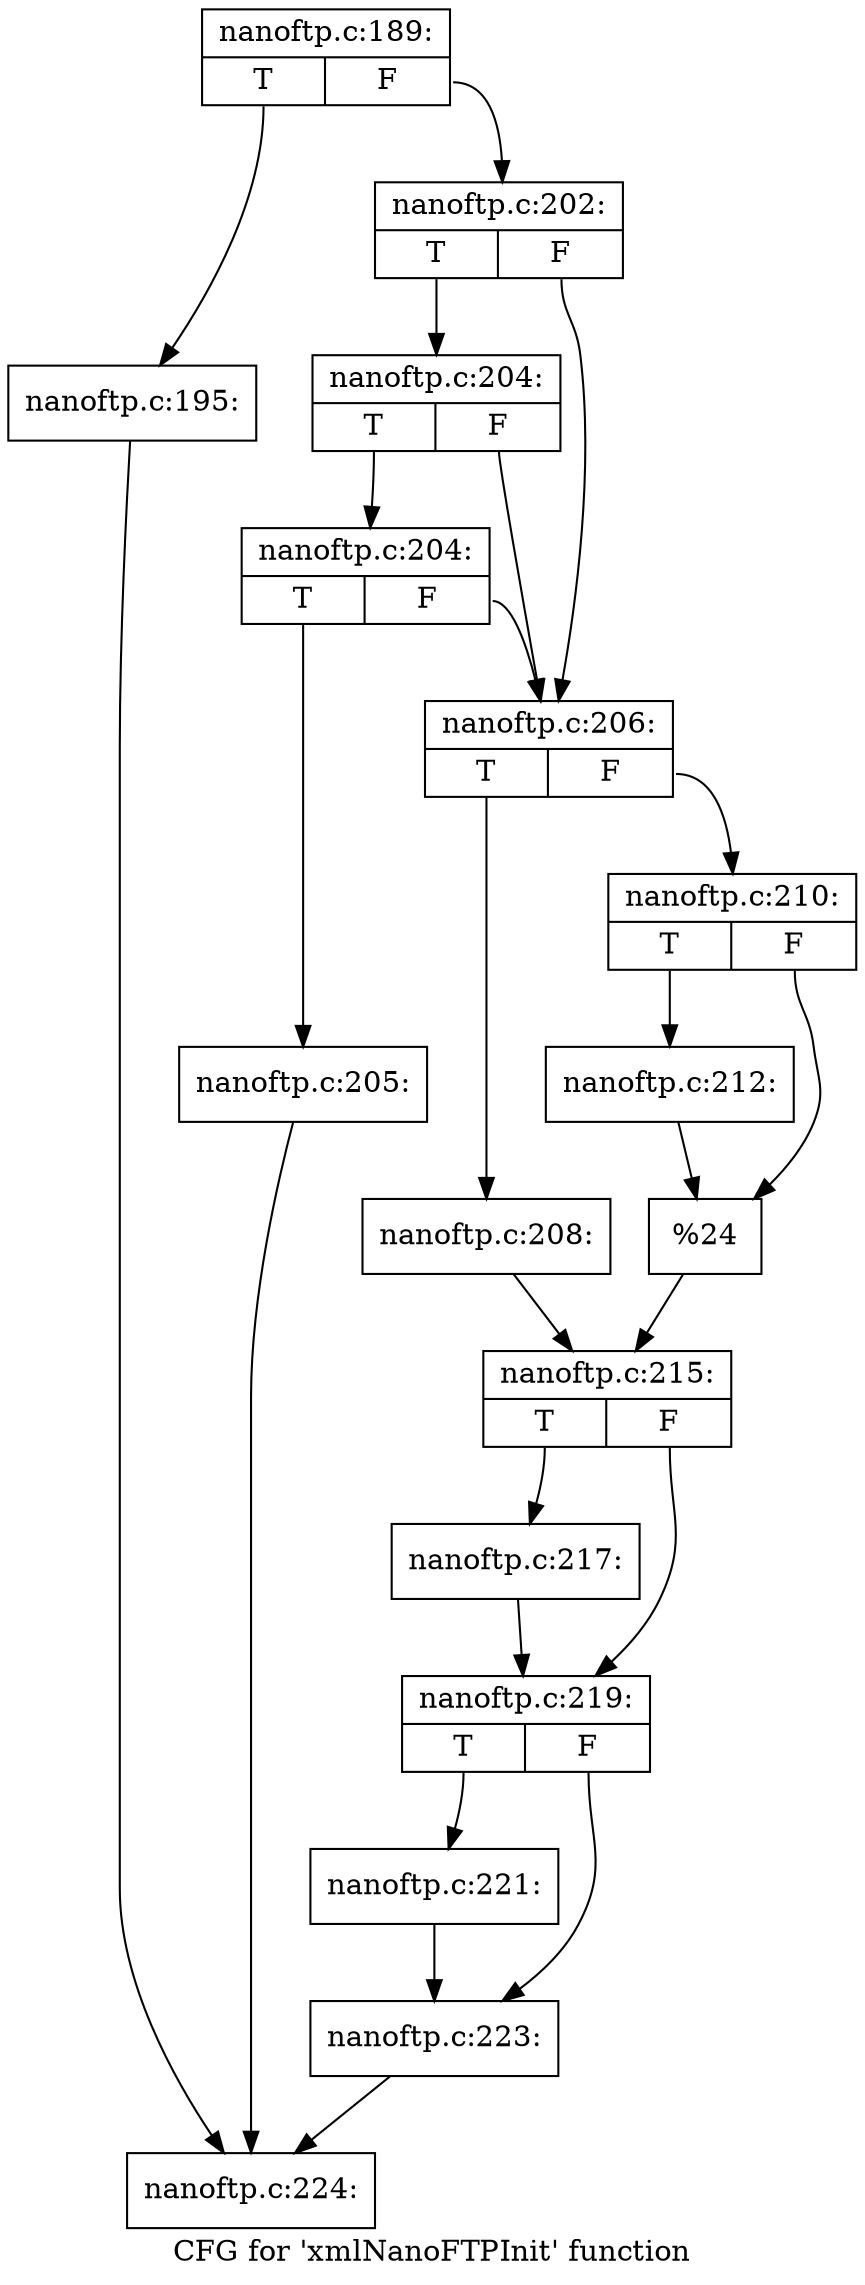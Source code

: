 digraph "CFG for 'xmlNanoFTPInit' function" {
	label="CFG for 'xmlNanoFTPInit' function";

	Node0x3d2a380 [shape=record,label="{nanoftp.c:189:|{<s0>T|<s1>F}}"];
	Node0x3d2a380:s0 -> Node0x3d64770;
	Node0x3d2a380:s1 -> Node0x3d647c0;
	Node0x3d64770 [shape=record,label="{nanoftp.c:195:}"];
	Node0x3d64770 -> Node0x3d646b0;
	Node0x3d647c0 [shape=record,label="{nanoftp.c:202:|{<s0>T|<s1>F}}"];
	Node0x3d647c0:s0 -> Node0x3e28cc0;
	Node0x3d647c0:s1 -> Node0x3e285b0;
	Node0x3e28cc0 [shape=record,label="{nanoftp.c:204:|{<s0>T|<s1>F}}"];
	Node0x3e28cc0:s0 -> Node0x3e292f0;
	Node0x3e28cc0:s1 -> Node0x3e285b0;
	Node0x3e292f0 [shape=record,label="{nanoftp.c:204:|{<s0>T|<s1>F}}"];
	Node0x3e292f0:s0 -> Node0x3e280c0;
	Node0x3e292f0:s1 -> Node0x3e285b0;
	Node0x3e280c0 [shape=record,label="{nanoftp.c:205:}"];
	Node0x3e280c0 -> Node0x3d646b0;
	Node0x3e285b0 [shape=record,label="{nanoftp.c:206:|{<s0>T|<s1>F}}"];
	Node0x3e285b0:s0 -> Node0x3e2a050;
	Node0x3e285b0:s1 -> Node0x3e2a0f0;
	Node0x3e2a050 [shape=record,label="{nanoftp.c:208:}"];
	Node0x3e2a050 -> Node0x3e2a0a0;
	Node0x3e2a0f0 [shape=record,label="{nanoftp.c:210:|{<s0>T|<s1>F}}"];
	Node0x3e2a0f0:s0 -> Node0x3e2adc0;
	Node0x3e2a0f0:s1 -> Node0x3e2ae10;
	Node0x3e2adc0 [shape=record,label="{nanoftp.c:212:}"];
	Node0x3e2adc0 -> Node0x3e2ae10;
	Node0x3e2ae10 [shape=record,label="{%24}"];
	Node0x3e2ae10 -> Node0x3e2a0a0;
	Node0x3e2a0a0 [shape=record,label="{nanoftp.c:215:|{<s0>T|<s1>F}}"];
	Node0x3e2a0a0:s0 -> Node0x3e2b860;
	Node0x3e2a0a0:s1 -> Node0x3e2b8b0;
	Node0x3e2b860 [shape=record,label="{nanoftp.c:217:}"];
	Node0x3e2b860 -> Node0x3e2b8b0;
	Node0x3e2b8b0 [shape=record,label="{nanoftp.c:219:|{<s0>T|<s1>F}}"];
	Node0x3e2b8b0:s0 -> Node0x3e256e0;
	Node0x3e2b8b0:s1 -> Node0x3e2c540;
	Node0x3e256e0 [shape=record,label="{nanoftp.c:221:}"];
	Node0x3e256e0 -> Node0x3e2c540;
	Node0x3e2c540 [shape=record,label="{nanoftp.c:223:}"];
	Node0x3e2c540 -> Node0x3d646b0;
	Node0x3d646b0 [shape=record,label="{nanoftp.c:224:}"];
}
